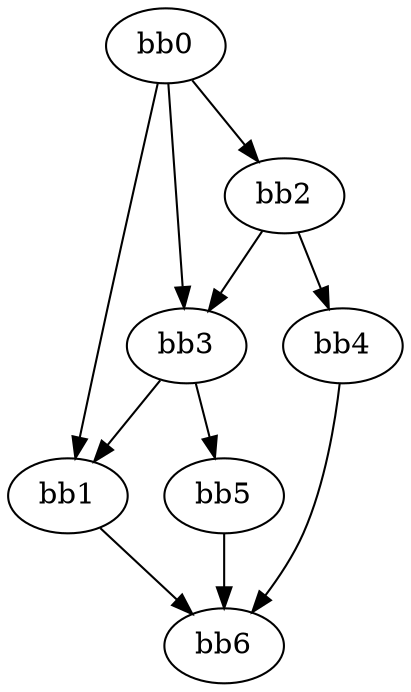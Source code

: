 digraph {
    0 [ label = "bb0\l" ]
    1 [ label = "bb1\l" ]
    2 [ label = "bb2\l" ]
    3 [ label = "bb3\l" ]
    4 [ label = "bb4\l" ]
    5 [ label = "bb5\l" ]
    6 [ label = "bb6\l" ]
    0 -> 1 [ ]
    0 -> 2 [ ]
    0 -> 3 [ ]
    1 -> 6 [ ]
    2 -> 3 [ ]
    2 -> 4 [ ]
    3 -> 1 [ ]
    3 -> 5 [ ]
    4 -> 6 [ ]
    5 -> 6 [ ]
}


